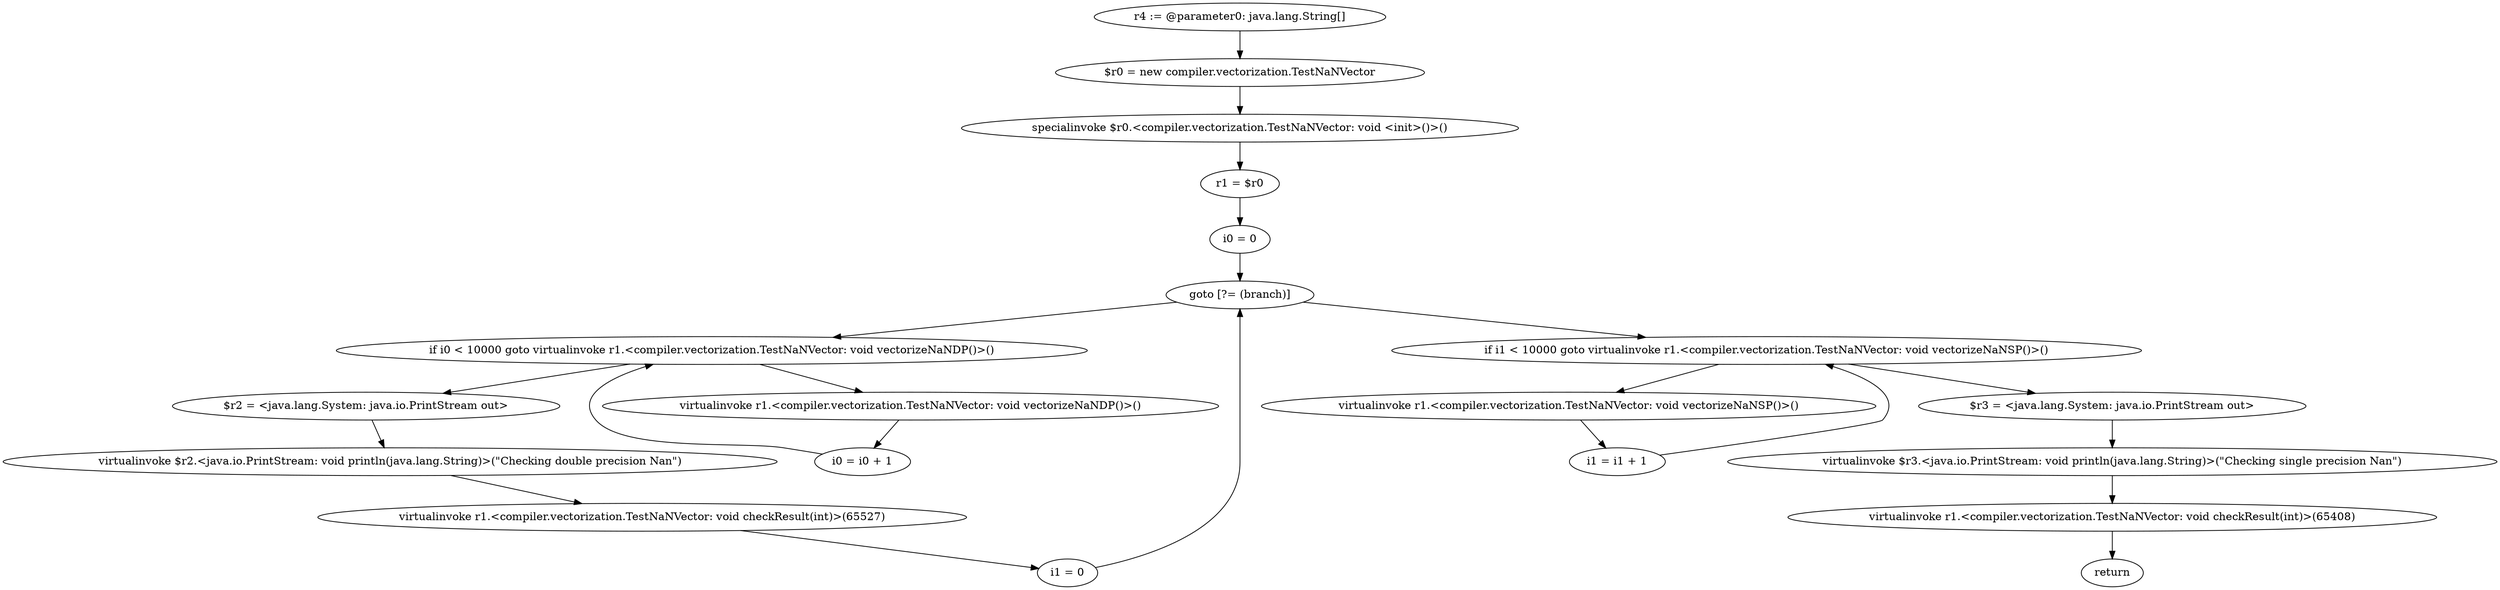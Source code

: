 digraph "unitGraph" {
    "r4 := @parameter0: java.lang.String[]"
    "$r0 = new compiler.vectorization.TestNaNVector"
    "specialinvoke $r0.<compiler.vectorization.TestNaNVector: void <init>()>()"
    "r1 = $r0"
    "i0 = 0"
    "goto [?= (branch)]"
    "virtualinvoke r1.<compiler.vectorization.TestNaNVector: void vectorizeNaNDP()>()"
    "i0 = i0 + 1"
    "if i0 < 10000 goto virtualinvoke r1.<compiler.vectorization.TestNaNVector: void vectorizeNaNDP()>()"
    "$r2 = <java.lang.System: java.io.PrintStream out>"
    "virtualinvoke $r2.<java.io.PrintStream: void println(java.lang.String)>(\"Checking double precision Nan\")"
    "virtualinvoke r1.<compiler.vectorization.TestNaNVector: void checkResult(int)>(65527)"
    "i1 = 0"
    "virtualinvoke r1.<compiler.vectorization.TestNaNVector: void vectorizeNaNSP()>()"
    "i1 = i1 + 1"
    "if i1 < 10000 goto virtualinvoke r1.<compiler.vectorization.TestNaNVector: void vectorizeNaNSP()>()"
    "$r3 = <java.lang.System: java.io.PrintStream out>"
    "virtualinvoke $r3.<java.io.PrintStream: void println(java.lang.String)>(\"Checking single precision Nan\")"
    "virtualinvoke r1.<compiler.vectorization.TestNaNVector: void checkResult(int)>(65408)"
    "return"
    "r4 := @parameter0: java.lang.String[]"->"$r0 = new compiler.vectorization.TestNaNVector";
    "$r0 = new compiler.vectorization.TestNaNVector"->"specialinvoke $r0.<compiler.vectorization.TestNaNVector: void <init>()>()";
    "specialinvoke $r0.<compiler.vectorization.TestNaNVector: void <init>()>()"->"r1 = $r0";
    "r1 = $r0"->"i0 = 0";
    "i0 = 0"->"goto [?= (branch)]";
    "goto [?= (branch)]"->"if i0 < 10000 goto virtualinvoke r1.<compiler.vectorization.TestNaNVector: void vectorizeNaNDP()>()";
    "virtualinvoke r1.<compiler.vectorization.TestNaNVector: void vectorizeNaNDP()>()"->"i0 = i0 + 1";
    "i0 = i0 + 1"->"if i0 < 10000 goto virtualinvoke r1.<compiler.vectorization.TestNaNVector: void vectorizeNaNDP()>()";
    "if i0 < 10000 goto virtualinvoke r1.<compiler.vectorization.TestNaNVector: void vectorizeNaNDP()>()"->"$r2 = <java.lang.System: java.io.PrintStream out>";
    "if i0 < 10000 goto virtualinvoke r1.<compiler.vectorization.TestNaNVector: void vectorizeNaNDP()>()"->"virtualinvoke r1.<compiler.vectorization.TestNaNVector: void vectorizeNaNDP()>()";
    "$r2 = <java.lang.System: java.io.PrintStream out>"->"virtualinvoke $r2.<java.io.PrintStream: void println(java.lang.String)>(\"Checking double precision Nan\")";
    "virtualinvoke $r2.<java.io.PrintStream: void println(java.lang.String)>(\"Checking double precision Nan\")"->"virtualinvoke r1.<compiler.vectorization.TestNaNVector: void checkResult(int)>(65527)";
    "virtualinvoke r1.<compiler.vectorization.TestNaNVector: void checkResult(int)>(65527)"->"i1 = 0";
    "i1 = 0"->"goto [?= (branch)]";
    "goto [?= (branch)]"->"if i1 < 10000 goto virtualinvoke r1.<compiler.vectorization.TestNaNVector: void vectorizeNaNSP()>()";
    "virtualinvoke r1.<compiler.vectorization.TestNaNVector: void vectorizeNaNSP()>()"->"i1 = i1 + 1";
    "i1 = i1 + 1"->"if i1 < 10000 goto virtualinvoke r1.<compiler.vectorization.TestNaNVector: void vectorizeNaNSP()>()";
    "if i1 < 10000 goto virtualinvoke r1.<compiler.vectorization.TestNaNVector: void vectorizeNaNSP()>()"->"$r3 = <java.lang.System: java.io.PrintStream out>";
    "if i1 < 10000 goto virtualinvoke r1.<compiler.vectorization.TestNaNVector: void vectorizeNaNSP()>()"->"virtualinvoke r1.<compiler.vectorization.TestNaNVector: void vectorizeNaNSP()>()";
    "$r3 = <java.lang.System: java.io.PrintStream out>"->"virtualinvoke $r3.<java.io.PrintStream: void println(java.lang.String)>(\"Checking single precision Nan\")";
    "virtualinvoke $r3.<java.io.PrintStream: void println(java.lang.String)>(\"Checking single precision Nan\")"->"virtualinvoke r1.<compiler.vectorization.TestNaNVector: void checkResult(int)>(65408)";
    "virtualinvoke r1.<compiler.vectorization.TestNaNVector: void checkResult(int)>(65408)"->"return";
}
